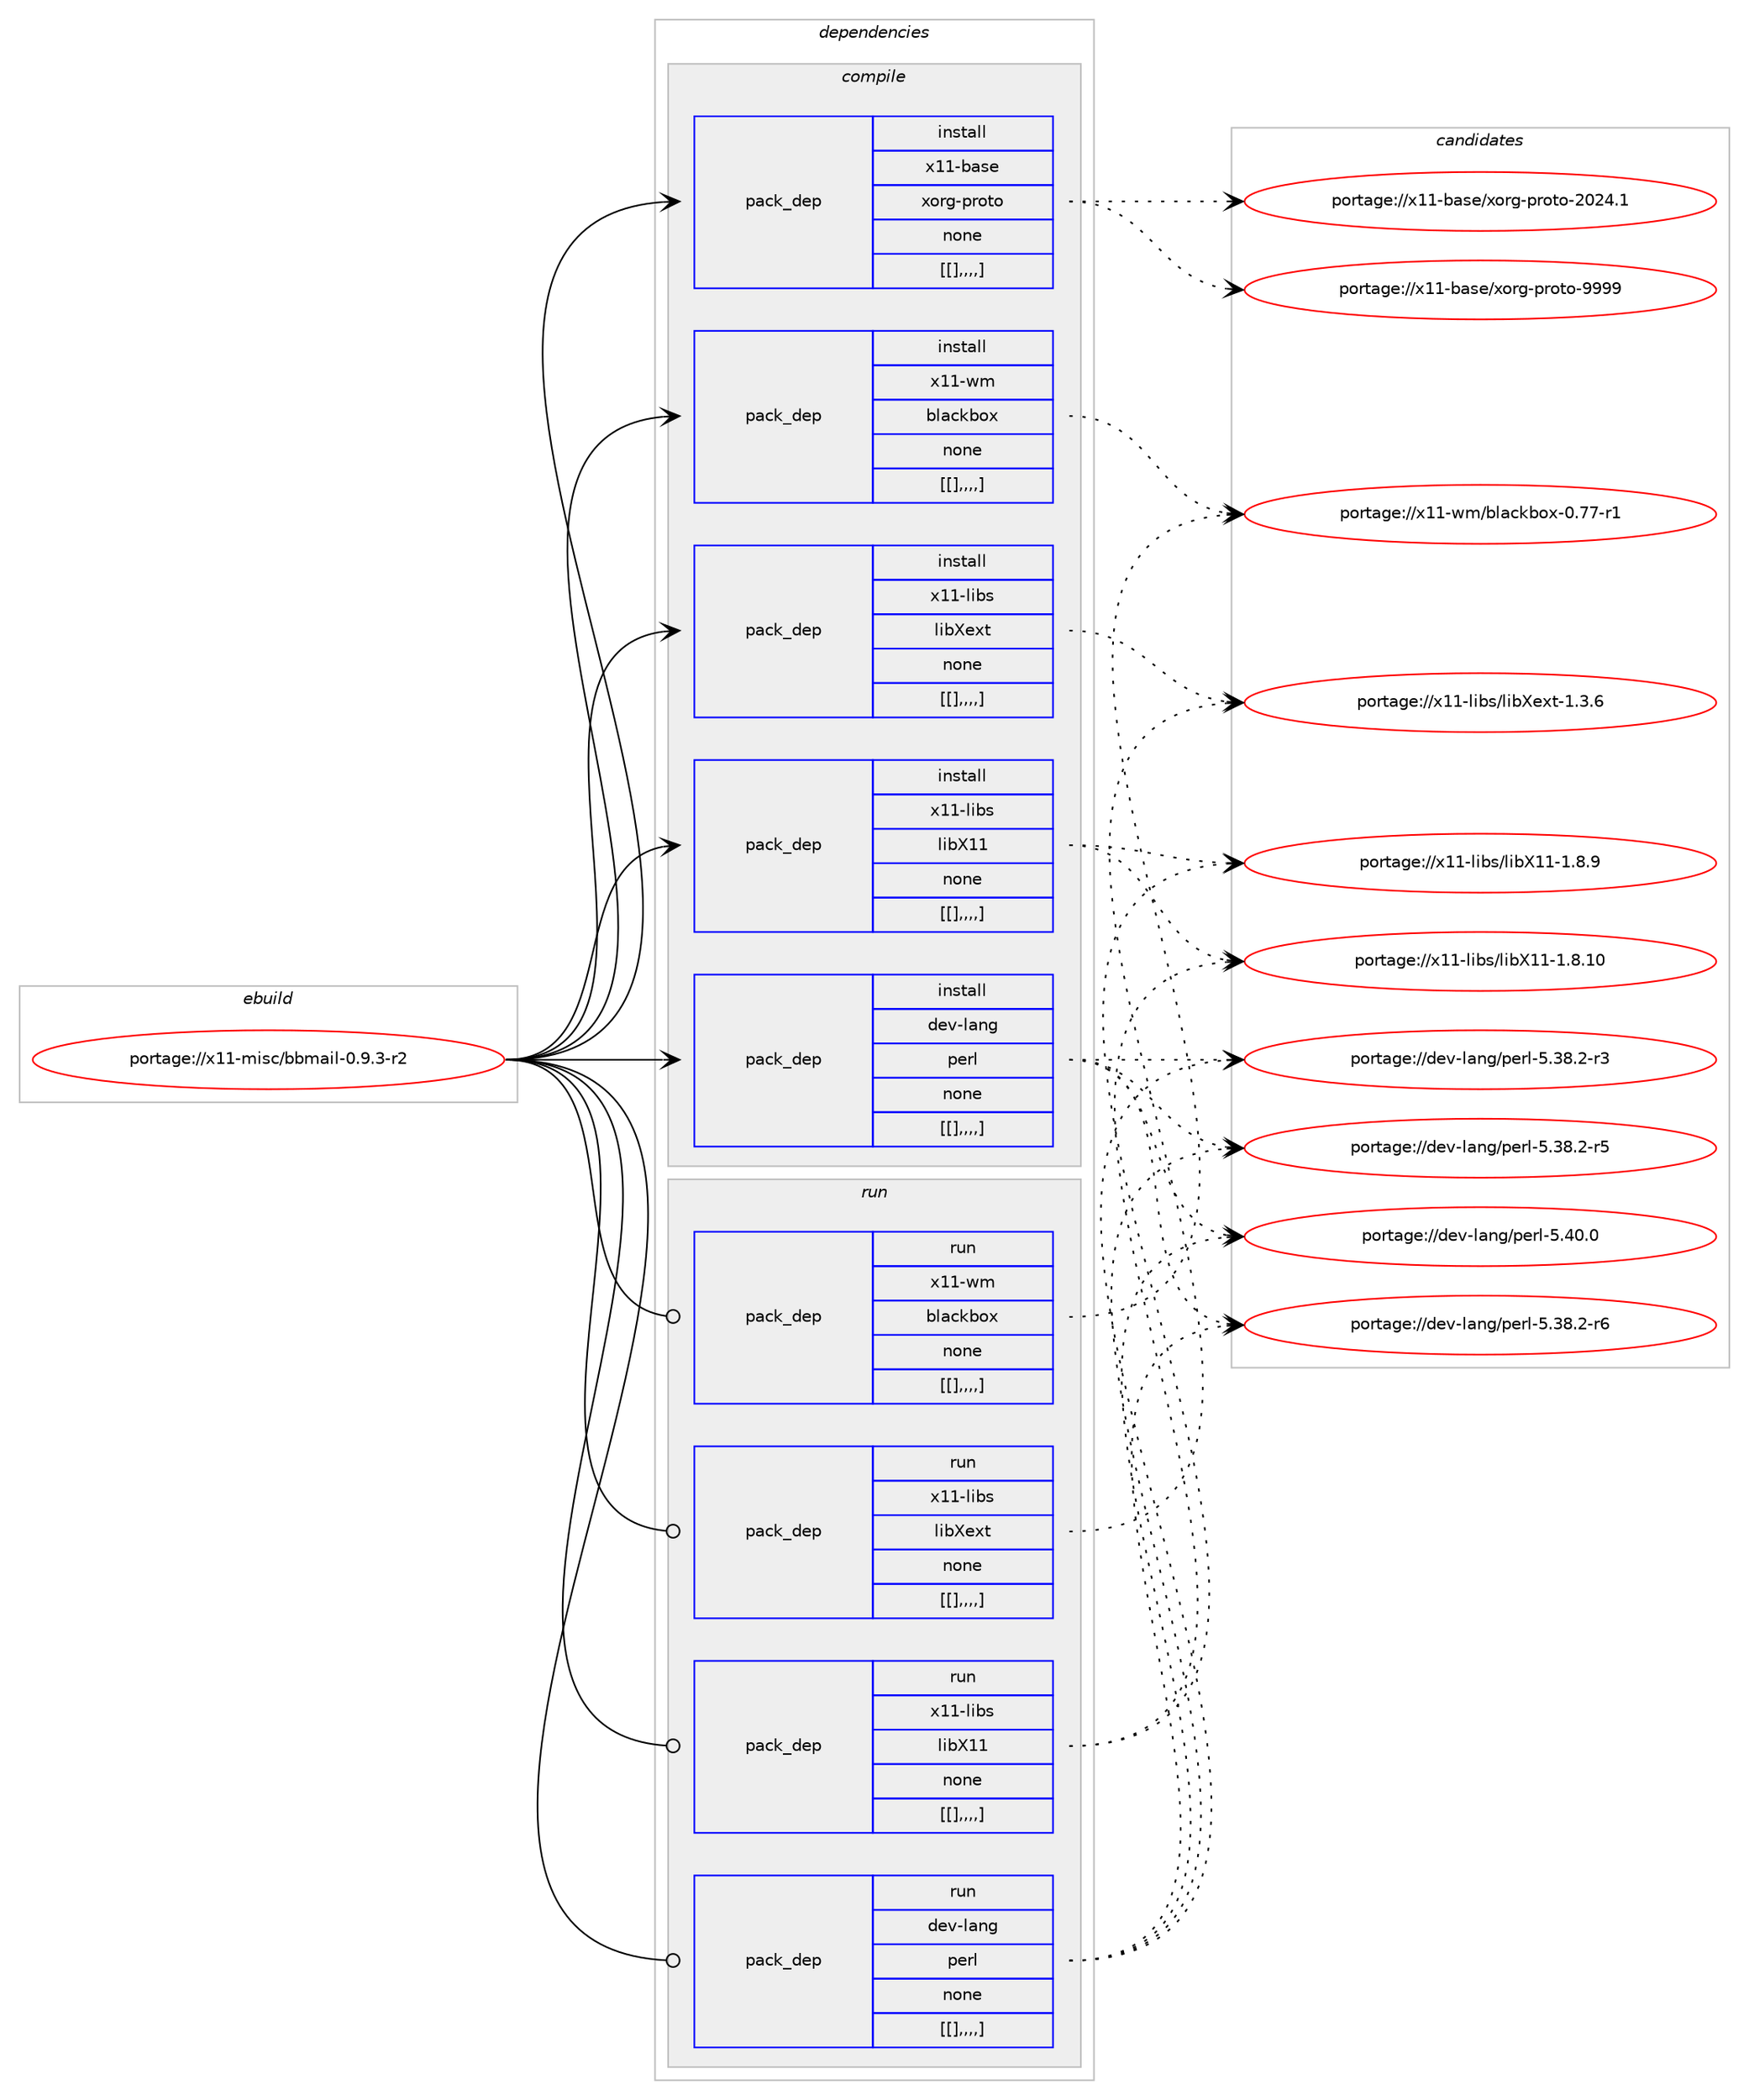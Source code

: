 digraph prolog {

# *************
# Graph options
# *************

newrank=true;
concentrate=true;
compound=true;
graph [rankdir=LR,fontname=Helvetica,fontsize=10,ranksep=1.5];#, ranksep=2.5, nodesep=0.2];
edge  [arrowhead=vee];
node  [fontname=Helvetica,fontsize=10];

# **********
# The ebuild
# **********

subgraph cluster_leftcol {
color=gray;
label=<<i>ebuild</i>>;
id [label="portage://x11-misc/bbmail-0.9.3-r2", color=red, width=4, href="../x11-misc/bbmail-0.9.3-r2.svg"];
}

# ****************
# The dependencies
# ****************

subgraph cluster_midcol {
color=gray;
label=<<i>dependencies</i>>;
subgraph cluster_compile {
fillcolor="#eeeeee";
style=filled;
label=<<i>compile</i>>;
subgraph pack348151 {
dependency478866 [label=<<TABLE BORDER="0" CELLBORDER="1" CELLSPACING="0" CELLPADDING="4" WIDTH="220"><TR><TD ROWSPAN="6" CELLPADDING="30">pack_dep</TD></TR><TR><TD WIDTH="110">install</TD></TR><TR><TD>dev-lang</TD></TR><TR><TD>perl</TD></TR><TR><TD>none</TD></TR><TR><TD>[[],,,,]</TD></TR></TABLE>>, shape=none, color=blue];
}
id:e -> dependency478866:w [weight=20,style="solid",arrowhead="vee"];
subgraph pack348152 {
dependency478867 [label=<<TABLE BORDER="0" CELLBORDER="1" CELLSPACING="0" CELLPADDING="4" WIDTH="220"><TR><TD ROWSPAN="6" CELLPADDING="30">pack_dep</TD></TR><TR><TD WIDTH="110">install</TD></TR><TR><TD>x11-base</TD></TR><TR><TD>xorg-proto</TD></TR><TR><TD>none</TD></TR><TR><TD>[[],,,,]</TD></TR></TABLE>>, shape=none, color=blue];
}
id:e -> dependency478867:w [weight=20,style="solid",arrowhead="vee"];
subgraph pack348153 {
dependency478868 [label=<<TABLE BORDER="0" CELLBORDER="1" CELLSPACING="0" CELLPADDING="4" WIDTH="220"><TR><TD ROWSPAN="6" CELLPADDING="30">pack_dep</TD></TR><TR><TD WIDTH="110">install</TD></TR><TR><TD>x11-libs</TD></TR><TR><TD>libX11</TD></TR><TR><TD>none</TD></TR><TR><TD>[[],,,,]</TD></TR></TABLE>>, shape=none, color=blue];
}
id:e -> dependency478868:w [weight=20,style="solid",arrowhead="vee"];
subgraph pack348154 {
dependency478869 [label=<<TABLE BORDER="0" CELLBORDER="1" CELLSPACING="0" CELLPADDING="4" WIDTH="220"><TR><TD ROWSPAN="6" CELLPADDING="30">pack_dep</TD></TR><TR><TD WIDTH="110">install</TD></TR><TR><TD>x11-libs</TD></TR><TR><TD>libXext</TD></TR><TR><TD>none</TD></TR><TR><TD>[[],,,,]</TD></TR></TABLE>>, shape=none, color=blue];
}
id:e -> dependency478869:w [weight=20,style="solid",arrowhead="vee"];
subgraph pack348155 {
dependency478870 [label=<<TABLE BORDER="0" CELLBORDER="1" CELLSPACING="0" CELLPADDING="4" WIDTH="220"><TR><TD ROWSPAN="6" CELLPADDING="30">pack_dep</TD></TR><TR><TD WIDTH="110">install</TD></TR><TR><TD>x11-wm</TD></TR><TR><TD>blackbox</TD></TR><TR><TD>none</TD></TR><TR><TD>[[],,,,]</TD></TR></TABLE>>, shape=none, color=blue];
}
id:e -> dependency478870:w [weight=20,style="solid",arrowhead="vee"];
}
subgraph cluster_compileandrun {
fillcolor="#eeeeee";
style=filled;
label=<<i>compile and run</i>>;
}
subgraph cluster_run {
fillcolor="#eeeeee";
style=filled;
label=<<i>run</i>>;
subgraph pack348156 {
dependency478871 [label=<<TABLE BORDER="0" CELLBORDER="1" CELLSPACING="0" CELLPADDING="4" WIDTH="220"><TR><TD ROWSPAN="6" CELLPADDING="30">pack_dep</TD></TR><TR><TD WIDTH="110">run</TD></TR><TR><TD>dev-lang</TD></TR><TR><TD>perl</TD></TR><TR><TD>none</TD></TR><TR><TD>[[],,,,]</TD></TR></TABLE>>, shape=none, color=blue];
}
id:e -> dependency478871:w [weight=20,style="solid",arrowhead="odot"];
subgraph pack348157 {
dependency478872 [label=<<TABLE BORDER="0" CELLBORDER="1" CELLSPACING="0" CELLPADDING="4" WIDTH="220"><TR><TD ROWSPAN="6" CELLPADDING="30">pack_dep</TD></TR><TR><TD WIDTH="110">run</TD></TR><TR><TD>x11-libs</TD></TR><TR><TD>libX11</TD></TR><TR><TD>none</TD></TR><TR><TD>[[],,,,]</TD></TR></TABLE>>, shape=none, color=blue];
}
id:e -> dependency478872:w [weight=20,style="solid",arrowhead="odot"];
subgraph pack348158 {
dependency478873 [label=<<TABLE BORDER="0" CELLBORDER="1" CELLSPACING="0" CELLPADDING="4" WIDTH="220"><TR><TD ROWSPAN="6" CELLPADDING="30">pack_dep</TD></TR><TR><TD WIDTH="110">run</TD></TR><TR><TD>x11-libs</TD></TR><TR><TD>libXext</TD></TR><TR><TD>none</TD></TR><TR><TD>[[],,,,]</TD></TR></TABLE>>, shape=none, color=blue];
}
id:e -> dependency478873:w [weight=20,style="solid",arrowhead="odot"];
subgraph pack348159 {
dependency478874 [label=<<TABLE BORDER="0" CELLBORDER="1" CELLSPACING="0" CELLPADDING="4" WIDTH="220"><TR><TD ROWSPAN="6" CELLPADDING="30">pack_dep</TD></TR><TR><TD WIDTH="110">run</TD></TR><TR><TD>x11-wm</TD></TR><TR><TD>blackbox</TD></TR><TR><TD>none</TD></TR><TR><TD>[[],,,,]</TD></TR></TABLE>>, shape=none, color=blue];
}
id:e -> dependency478874:w [weight=20,style="solid",arrowhead="odot"];
}
}

# **************
# The candidates
# **************

subgraph cluster_choices {
rank=same;
color=gray;
label=<<i>candidates</i>>;

subgraph choice348151 {
color=black;
nodesep=1;
choice10010111845108971101034711210111410845534652484648 [label="portage://dev-lang/perl-5.40.0", color=red, width=4,href="../dev-lang/perl-5.40.0.svg"];
choice100101118451089711010347112101114108455346515646504511454 [label="portage://dev-lang/perl-5.38.2-r6", color=red, width=4,href="../dev-lang/perl-5.38.2-r6.svg"];
choice100101118451089711010347112101114108455346515646504511453 [label="portage://dev-lang/perl-5.38.2-r5", color=red, width=4,href="../dev-lang/perl-5.38.2-r5.svg"];
choice100101118451089711010347112101114108455346515646504511451 [label="portage://dev-lang/perl-5.38.2-r3", color=red, width=4,href="../dev-lang/perl-5.38.2-r3.svg"];
dependency478866:e -> choice10010111845108971101034711210111410845534652484648:w [style=dotted,weight="100"];
dependency478866:e -> choice100101118451089711010347112101114108455346515646504511454:w [style=dotted,weight="100"];
dependency478866:e -> choice100101118451089711010347112101114108455346515646504511453:w [style=dotted,weight="100"];
dependency478866:e -> choice100101118451089711010347112101114108455346515646504511451:w [style=dotted,weight="100"];
}
subgraph choice348152 {
color=black;
nodesep=1;
choice120494945989711510147120111114103451121141111161114557575757 [label="portage://x11-base/xorg-proto-9999", color=red, width=4,href="../x11-base/xorg-proto-9999.svg"];
choice1204949459897115101471201111141034511211411111611145504850524649 [label="portage://x11-base/xorg-proto-2024.1", color=red, width=4,href="../x11-base/xorg-proto-2024.1.svg"];
dependency478867:e -> choice120494945989711510147120111114103451121141111161114557575757:w [style=dotted,weight="100"];
dependency478867:e -> choice1204949459897115101471201111141034511211411111611145504850524649:w [style=dotted,weight="100"];
}
subgraph choice348153 {
color=black;
nodesep=1;
choice12049494510810598115471081059888494945494656464948 [label="portage://x11-libs/libX11-1.8.10", color=red, width=4,href="../x11-libs/libX11-1.8.10.svg"];
choice120494945108105981154710810598884949454946564657 [label="portage://x11-libs/libX11-1.8.9", color=red, width=4,href="../x11-libs/libX11-1.8.9.svg"];
dependency478868:e -> choice12049494510810598115471081059888494945494656464948:w [style=dotted,weight="100"];
dependency478868:e -> choice120494945108105981154710810598884949454946564657:w [style=dotted,weight="100"];
}
subgraph choice348154 {
color=black;
nodesep=1;
choice12049494510810598115471081059888101120116454946514654 [label="portage://x11-libs/libXext-1.3.6", color=red, width=4,href="../x11-libs/libXext-1.3.6.svg"];
dependency478869:e -> choice12049494510810598115471081059888101120116454946514654:w [style=dotted,weight="100"];
}
subgraph choice348155 {
color=black;
nodesep=1;
choice120494945119109479810897991079811112045484655554511449 [label="portage://x11-wm/blackbox-0.77-r1", color=red, width=4,href="../x11-wm/blackbox-0.77-r1.svg"];
dependency478870:e -> choice120494945119109479810897991079811112045484655554511449:w [style=dotted,weight="100"];
}
subgraph choice348156 {
color=black;
nodesep=1;
choice10010111845108971101034711210111410845534652484648 [label="portage://dev-lang/perl-5.40.0", color=red, width=4,href="../dev-lang/perl-5.40.0.svg"];
choice100101118451089711010347112101114108455346515646504511454 [label="portage://dev-lang/perl-5.38.2-r6", color=red, width=4,href="../dev-lang/perl-5.38.2-r6.svg"];
choice100101118451089711010347112101114108455346515646504511453 [label="portage://dev-lang/perl-5.38.2-r5", color=red, width=4,href="../dev-lang/perl-5.38.2-r5.svg"];
choice100101118451089711010347112101114108455346515646504511451 [label="portage://dev-lang/perl-5.38.2-r3", color=red, width=4,href="../dev-lang/perl-5.38.2-r3.svg"];
dependency478871:e -> choice10010111845108971101034711210111410845534652484648:w [style=dotted,weight="100"];
dependency478871:e -> choice100101118451089711010347112101114108455346515646504511454:w [style=dotted,weight="100"];
dependency478871:e -> choice100101118451089711010347112101114108455346515646504511453:w [style=dotted,weight="100"];
dependency478871:e -> choice100101118451089711010347112101114108455346515646504511451:w [style=dotted,weight="100"];
}
subgraph choice348157 {
color=black;
nodesep=1;
choice12049494510810598115471081059888494945494656464948 [label="portage://x11-libs/libX11-1.8.10", color=red, width=4,href="../x11-libs/libX11-1.8.10.svg"];
choice120494945108105981154710810598884949454946564657 [label="portage://x11-libs/libX11-1.8.9", color=red, width=4,href="../x11-libs/libX11-1.8.9.svg"];
dependency478872:e -> choice12049494510810598115471081059888494945494656464948:w [style=dotted,weight="100"];
dependency478872:e -> choice120494945108105981154710810598884949454946564657:w [style=dotted,weight="100"];
}
subgraph choice348158 {
color=black;
nodesep=1;
choice12049494510810598115471081059888101120116454946514654 [label="portage://x11-libs/libXext-1.3.6", color=red, width=4,href="../x11-libs/libXext-1.3.6.svg"];
dependency478873:e -> choice12049494510810598115471081059888101120116454946514654:w [style=dotted,weight="100"];
}
subgraph choice348159 {
color=black;
nodesep=1;
choice120494945119109479810897991079811112045484655554511449 [label="portage://x11-wm/blackbox-0.77-r1", color=red, width=4,href="../x11-wm/blackbox-0.77-r1.svg"];
dependency478874:e -> choice120494945119109479810897991079811112045484655554511449:w [style=dotted,weight="100"];
}
}

}
